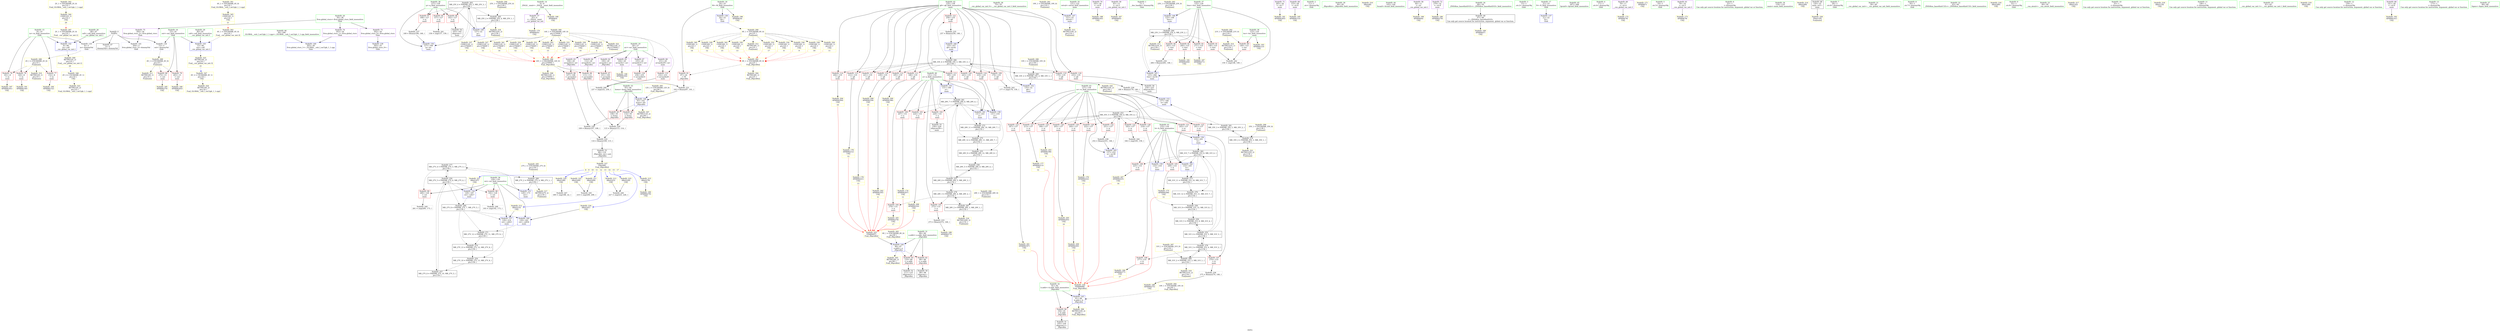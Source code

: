 digraph "SVFG" {
	label="SVFG";

	Node0x5566e1079510 [shape=record,color=grey,label="{NodeID: 0\nNullPtr}"];
	Node0x5566e1079510 -> Node0x5566e108af90[style=solid];
	Node0x5566e1079510 -> Node0x5566e1091850[style=solid];
	Node0x5566e1079510 -> Node0x5566e1091920[style=solid];
	Node0x5566e1079510 -> Node0x5566e1091e20[style=solid];
	Node0x5566e10b1b70 [shape=record,color=yellow,style=double,label="{NodeID: 346\n2V_2 = CSCHI(MR_2V_1)\npts\{10 \}\nCS[]}"];
	Node0x5566e10b1b70 -> Node0x5566e10b01c0[style=dashed];
	Node0x5566e10a6540 [shape=record,color=black,label="{NodeID: 263\nMR_25V_4 = PHI(MR_25V_5, MR_25V_3, )\npts\{128 \}\n}"];
	Node0x5566e10a6540 -> Node0x5566e108e7a0[style=dashed];
	Node0x5566e10a6540 -> Node0x5566e108b8a0[style=dashed];
	Node0x5566e10a6540 -> Node0x5566e108b970[style=dashed];
	Node0x5566e10a6540 -> Node0x5566e10925a0[style=dashed];
	Node0x5566e10a6540 -> Node0x5566e10a6f40[style=dashed];
	Node0x5566e1093e00 [shape=record,color=yellow,style=double,label="{NodeID: 180\nAPARM(263)\nCS[]}"];
	Node0x5566e108b970 [shape=record,color=red,label="{NodeID: 97\n168\<--127\n\<--q\nmain\n}"];
	Node0x5566e108b970 -> Node0x5566e10988b0[style=solid];
	Node0x5566e1078f30 [shape=record,color=green,label="{NodeID: 14\n4\<--6\n_ZStL8__ioinit\<--_ZStL8__ioinit_field_insensitive\nGlob }"];
	Node0x5566e1078f30 -> Node0x5566e108c830[style=solid];
	Node0x5566e1078f30 -> Node0x5566e1093440[style=solid];
	Node0x5566e10aaf40 [shape=record,color=black,label="{NodeID: 277\nMR_27V_4 = PHI(MR_27V_5, MR_27V_3, )\npts\{130 \}\n}"];
	Node0x5566e10aaf40 -> Node0x5566e108bb10[style=dashed];
	Node0x5566e10aaf40 -> Node0x5566e10a2440[style=dashed];
	Node0x5566e10aaf40 -> Node0x5566e10a7440[style=dashed];
	Node0x5566e108ea50 [shape=record,color=yellow,style=double,label="{NodeID: 194\nAPARM(152)\nCS[]}"];
	Node0x5566e108b4b0 [shape=record,color=red,label="{NodeID: 111\n186\<--135\n\<--q6\nmain\n}"];
	Node0x5566e108b4b0 -> Node0x5566e108ef30[style=solid];
	Node0x5566e1089f00 [shape=record,color=green,label="{NodeID: 28\n75\<--76\n__cxx_global_var_init.3\<--__cxx_global_var_init.3_field_insensitive\n}"];
	Node0x5566e10adac0 [shape=record,color=yellow,style=double,label="{NodeID: 291\n19V_1 = ENCHI(MR_19V_0)\npts\{122 \}\nFun[main]}"];
	Node0x5566e10adac0 -> Node0x5566e1092330[style=dashed];
	Node0x5566e108f5b0 [shape=record,color=yellow,style=double,label="{NodeID: 208\nAPARM(239)\nCS[]|{<s0>15}}"];
	Node0x5566e108f5b0:s0 -> Node0x5566e1097090[style=solid,color=red];
	Node0x5566e1091030 [shape=record,color=red,label="{NodeID: 125\n201\<--137\n\<--w\nmain\n}"];
	Node0x5566e1091030 -> Node0x5566e1092a80[style=solid];
	Node0x5566e108aaf0 [shape=record,color=green,label="{NodeID: 42\n135\<--136\nq6\<--q6_field_insensitive\nmain\n}"];
	Node0x5566e108aaf0 -> Node0x5566e108b310[style=solid];
	Node0x5566e108aaf0 -> Node0x5566e108b3e0[style=solid];
	Node0x5566e108aaf0 -> Node0x5566e108b4b0[style=solid];
	Node0x5566e108aaf0 -> Node0x5566e108b580[style=solid];
	Node0x5566e108aaf0 -> Node0x5566e108b650[style=solid];
	Node0x5566e108aaf0 -> Node0x5566e108b720[style=solid];
	Node0x5566e108aaf0 -> Node0x5566e1090890[style=solid];
	Node0x5566e108aaf0 -> Node0x5566e1090920[style=solid];
	Node0x5566e108aaf0 -> Node0x5566e10909b0[style=solid];
	Node0x5566e108aaf0 -> Node0x5566e1090a80[style=solid];
	Node0x5566e108aaf0 -> Node0x5566e1090b50[style=solid];
	Node0x5566e108aaf0 -> Node0x5566e1090c20[style=solid];
	Node0x5566e108aaf0 -> Node0x5566e1090cf0[style=solid];
	Node0x5566e108aaf0 -> Node0x5566e1092740[style=solid];
	Node0x5566e108aaf0 -> Node0x5566e1093100[style=solid];
	Node0x5566e10af1a0 [shape=record,color=yellow,style=double,label="{NodeID: 305\nRETMU(8V_2)\npts\{90 \}\nFun[_Z6profitii]}"];
	Node0x5566e1096d30 [shape=record,color=yellow,style=double,label="{NodeID: 222\nARet(206)\nCS[]}"];
	Node0x5566e1096d30 -> Node0x5566e10994b0[style=solid];
	Node0x5566e1091c20 [shape=record,color=blue,label="{NodeID: 139\n302\<--35\nllvm.global_ctors_0\<--\nGlob }"];
	Node0x5566e108c760 [shape=record,color=black,label="{NodeID: 56\n234\<--233\nidxprom30\<--\nmain\n}"];
	Node0x5566e10afe40 [shape=record,color=yellow,style=double,label="{NodeID: 319\nRETMU(31V_2)\npts\{134 \}\nFun[main]}"];
	Node0x5566e1098730 [shape=record,color=grey,label="{NodeID: 236\n275 = Binary(274, 146, )\n}"];
	Node0x5566e1098730 -> Node0x5566e1094550[style=solid];
	Node0x5566e1092810 [shape=record,color=blue,label="{NodeID: 153\n137\<--180\nw\<--add\nmain\n}"];
	Node0x5566e1092810 -> Node0x5566e10a3340[style=dashed];
	Node0x5566e108d2c0 [shape=record,color=purple,label="{NodeID: 70\n165\<--28\n\<--.str.6\nmain\n}"];
	Node0x5566e108d2c0 -> Node0x5566e108ed90[style=solid];
	Node0x5566e10b0c90 [shape=record,color=yellow,style=double,label="{NodeID: 333\nCSMU(14V_1)\npts\{270000 \}\nCS[]|{<s0>17}}"];
	Node0x5566e10b0c90:s0 -> Node0x5566e10ad600[style=dashed,color=red];
	Node0x5566e10a2440 [shape=record,color=black,label="{NodeID: 250\nMR_27V_5 = PHI(MR_27V_6, MR_27V_4, )\npts\{130 \}\n}"];
	Node0x5566e10a2440 -> Node0x5566e108ba40[style=dashed];
	Node0x5566e10a2440 -> Node0x5566e10928e0[style=dashed];
	Node0x5566e10a2440 -> Node0x5566e10a4740[style=dashed];
	Node0x5566e10a2440 -> Node0x5566e10a5640[style=dashed];
	Node0x5566e10a2440 -> Node0x5566e10aaf40[style=dashed];
	Node0x5566e1093370 [shape=record,color=yellow,style=double,label="{NodeID: 167\nAPARM(65)\nCS[]}"];
	Node0x5566e108deb0 [shape=record,color=red,label="{NodeID: 84\n104\<--91\n\<--b.addr\n_Z6profitii\n}"];
	Node0x5566e108deb0 -> Node0x5566e108c350[style=solid];
	Node0x5566e10786a0 [shape=record,color=green,label="{NodeID: 1\n7\<--1\n__dso_handle\<--dummyObj\nGlob }"];
	Node0x5566e10b1cd0 [shape=record,color=yellow,style=double,label="{NodeID: 347\n4V_2 = CSCHI(MR_4V_1)\npts\{16 \}\nCS[]}"];
	Node0x5566e10b1cd0 -> Node0x5566e10b02d0[style=dashed];
	Node0x5566e10a6a40 [shape=record,color=black,label="{NodeID: 264\nMR_23V_3 = PHI(MR_23V_4, MR_23V_2, )\npts\{126 \}\n}"];
	Node0x5566e10a6a40 -> Node0x5566e108e460[style=dashed];
	Node0x5566e10a6a40 -> Node0x5566e108e530[style=dashed];
	Node0x5566e10a6a40 -> Node0x5566e108e600[style=dashed];
	Node0x5566e10a6a40 -> Node0x5566e108e6d0[style=dashed];
	Node0x5566e10a6a40 -> Node0x5566e10931d0[style=dashed];
	Node0x5566e10a6a40 -> Node0x5566e10afac0[style=dashed];
	Node0x5566e1093ed0 [shape=record,color=yellow,style=double,label="{NodeID: 181\nAPARM(265)\nCS[]}"];
	Node0x5566e108ba40 [shape=record,color=red,label="{NodeID: 98\n192\<--129\n\<--ret\nmain\n}"];
	Node0x5566e108ba40 -> Node0x5566e1099930[style=solid];
	Node0x5566e1079000 [shape=record,color=green,label="{NodeID: 15\n8\<--10\nin\<--in_field_insensitive\nGlob }"];
	Node0x5566e1079000 -> Node0x5566e108d830[style=solid];
	Node0x5566e1079000 -> Node0x5566e108d900[style=solid];
	Node0x5566e1079000 -> Node0x5566e108d9d0[style=solid];
	Node0x5566e1079000 -> Node0x5566e1091850[style=solid];
	Node0x5566e1079000 -> Node0x5566e1091f20[style=solid];
	Node0x5566e10ab440 [shape=record,color=black,label="{NodeID: 278\nMR_29V_3 = PHI(MR_29V_4, MR_29V_2, )\npts\{132 \}\n}"];
	Node0x5566e10ab440 -> Node0x5566e108be50[style=dashed];
	Node0x5566e10ab440 -> Node0x5566e108bf20[style=dashed];
	Node0x5566e10ab440 -> Node0x5566e10a2940[style=dashed];
	Node0x5566e10ab440 -> Node0x5566e10a7940[style=dashed];
	Node0x5566e108eb20 [shape=record,color=yellow,style=double,label="{NodeID: 195\nAPARM(153)\nCS[]}"];
	Node0x5566e108b580 [shape=record,color=red,label="{NodeID: 112\n195\<--135\n\<--q6\nmain\n}"];
	Node0x5566e108b580 -> Node0x5566e108f0d0[style=solid];
	Node0x5566e108a000 [shape=record,color=green,label="{NodeID: 29\n80\<--81\ncall\<--call_field_insensitive\n__cxx_global_var_init.3\n}"];
	Node0x5566e108a000 -> Node0x5566e1091ff0[style=solid];
	Node0x5566e10adba0 [shape=record,color=yellow,style=double,label="{NodeID: 292\n21V_1 = ENCHI(MR_21V_0)\npts\{124 \}\nFun[main]}"];
	Node0x5566e10adba0 -> Node0x5566e108e390[style=dashed];
	Node0x5566e10adba0 -> Node0x5566e10af9e0[style=dashed];
	Node0x5566e108f680 [shape=record,color=yellow,style=double,label="{NodeID: 209\nAPARM(240)\nCS[]|{<s0>15}}"];
	Node0x5566e108f680:s0 -> Node0x5566e1097300[style=solid,color=red];
	Node0x5566e1091100 [shape=record,color=red,label="{NodeID: 126\n205\<--137\n\<--w\nmain\n}"];
	Node0x5566e1091100 -> Node0x5566e108f340[style=solid];
	Node0x5566e108abc0 [shape=record,color=green,label="{NodeID: 43\n137\<--138\nw\<--w_field_insensitive\nmain\n}"];
	Node0x5566e108abc0 -> Node0x5566e1090dc0[style=solid];
	Node0x5566e108abc0 -> Node0x5566e1090e90[style=solid];
	Node0x5566e108abc0 -> Node0x5566e1090f60[style=solid];
	Node0x5566e108abc0 -> Node0x5566e1091030[style=solid];
	Node0x5566e108abc0 -> Node0x5566e1091100[style=solid];
	Node0x5566e108abc0 -> Node0x5566e10911d0[style=solid];
	Node0x5566e108abc0 -> Node0x5566e10912a0[style=solid];
	Node0x5566e108abc0 -> Node0x5566e1091370[style=solid];
	Node0x5566e108abc0 -> Node0x5566e1091440[style=solid];
	Node0x5566e108abc0 -> Node0x5566e1091510[style=solid];
	Node0x5566e108abc0 -> Node0x5566e10915e0[style=solid];
	Node0x5566e108abc0 -> Node0x5566e1092810[style=solid];
	Node0x5566e108abc0 -> Node0x5566e1093030[style=solid];
	Node0x5566e10af280 [shape=record,color=yellow,style=double,label="{NodeID: 306\nRETMU(10V_2)\npts\{92 \}\nFun[_Z6profitii]}"];
	Node0x5566e1096dc0 [shape=record,color=yellow,style=double,label="{NodeID: 223\nARet(226)\nCS[]}"];
	Node0x5566e1096dc0 -> Node0x5566e1099ab0[style=solid];
	Node0x5566e1091d20 [shape=record,color=blue,label="{NodeID: 140\n303\<--36\nllvm.global_ctors_1\<--_GLOBAL__sub_I_oa12gb_1_1.cpp\nGlob }"];
	Node0x5566e108c830 [shape=record,color=purple,label="{NodeID: 57\n45\<--4\n\<--_ZStL8__ioinit\n__cxx_global_var_init\n}"];
	Node0x5566e108c830 -> Node0x5566e10935e0[style=solid];
	Node0x5566e10aff20 [shape=record,color=yellow,style=double,label="{NodeID: 320\nRETMU(33V_2)\npts\{136 \}\nFun[main]}"];
	Node0x5566e10988b0 [shape=record,color=grey,label="{NodeID: 237\n169 = Binary(168, 146, )\n}"];
	Node0x5566e10988b0 -> Node0x5566e10925a0[style=solid];
	Node0x5566e10928e0 [shape=record,color=blue,label="{NodeID: 154\n129\<--197\nret\<--call17\nmain\n}"];
	Node0x5566e10928e0 -> Node0x5566e10a5640[style=dashed];
	Node0x5566e108d390 [shape=record,color=purple,label="{NodeID: 71\n265\<--30\n\<--.str.7\nmain\n}"];
	Node0x5566e108d390 -> Node0x5566e1093ed0[style=solid];
	Node0x5566e10b0d70 [shape=record,color=yellow,style=double,label="{NodeID: 334\nCSMU(6V_1)\npts\{25 \}\nCS[]|{<s0>8}}"];
	Node0x5566e10b0d70:s0 -> Node0x5566e10ac840[style=dashed,color=red];
	Node0x5566e10a2940 [shape=record,color=black,label="{NodeID: 251\nMR_29V_4 = PHI(MR_29V_5, MR_29V_3, )\npts\{132 \}\n}"];
	Node0x5566e10a2940 -> Node0x5566e10929b0[style=dashed];
	Node0x5566e10a2940 -> Node0x5566e10a4c40[style=dashed];
	Node0x5566e10a2940 -> Node0x5566e10a5b40[style=dashed];
	Node0x5566e10a2940 -> Node0x5566e10ab440[style=dashed];
	Node0x5566e1093440 [shape=record,color=yellow,style=double,label="{NodeID: 168\nAPARM(4)\nCS[]}"];
	Node0x5566e108df80 [shape=record,color=red,label="{NodeID: 85\n108\<--93\n\<--howa\n_Z6profitii\n}"];
	Node0x5566e108df80 -> Node0x5566e1097e30[style=solid];
	Node0x5566e1078280 [shape=record,color=green,label="{NodeID: 2\n11\<--1\n.str\<--dummyObj\nGlob }"];
	Node0x5566e10a6f40 [shape=record,color=black,label="{NodeID: 265\nMR_25V_2 = PHI(MR_25V_4, MR_25V_1, )\npts\{128 \}\n}"];
	Node0x5566e10a6f40 -> Node0x5566e10924d0[style=dashed];
	Node0x5566e10a6f40 -> Node0x5566e10afba0[style=dashed];
	Node0x5566e1093fa0 [shape=record,color=yellow,style=double,label="{NodeID: 182\nAPARM(264)\nCS[]}"];
	Node0x5566e108bb10 [shape=record,color=red,label="{NodeID: 99\n260\<--129\n\<--ret\nmain\n}"];
	Node0x5566e108bb10 -> Node0x5566e1098d30[style=solid];
	Node0x5566e10790d0 [shape=record,color=green,label="{NodeID: 16\n15\<--16\nout\<--out_field_insensitive\nGlob }"];
	Node0x5566e10790d0 -> Node0x5566e108daa0[style=solid];
	Node0x5566e10790d0 -> Node0x5566e108db70[style=solid];
	Node0x5566e10790d0 -> Node0x5566e1091920[style=solid];
	Node0x5566e10790d0 -> Node0x5566e1091ff0[style=solid];
	Node0x5566e10ab940 [shape=record,color=black,label="{NodeID: 279\nMR_31V_3 = PHI(MR_31V_4, MR_31V_2, )\npts\{134 \}\n}"];
	Node0x5566e10ab940 -> Node0x5566e108b170[style=dashed];
	Node0x5566e10ab940 -> Node0x5566e108b240[style=dashed];
	Node0x5566e10ab940 -> Node0x5566e10a2e40[style=dashed];
	Node0x5566e10ab940 -> Node0x5566e10a7e40[style=dashed];
	Node0x5566e108ebf0 [shape=record,color=yellow,style=double,label="{NodeID: 196\nAPARM(24)\nCS[]}"];
	Node0x5566e108b650 [shape=record,color=red,label="{NodeID: 113\n199\<--135\n\<--q6\nmain\n}"];
	Node0x5566e108b650 -> Node0x5566e10929b0[style=solid];
	Node0x5566e108a0d0 [shape=record,color=green,label="{NodeID: 30\n84\<--85\n_Z6profitii\<--_Z6profitii_field_insensitive\n}"];
	Node0x5566e10adc80 [shape=record,color=yellow,style=double,label="{NodeID: 293\n23V_1 = ENCHI(MR_23V_0)\npts\{126 \}\nFun[main]}"];
	Node0x5566e10adc80 -> Node0x5566e1092400[style=dashed];
	Node0x5566e108f750 [shape=record,color=yellow,style=double,label="{NodeID: 210\nARet(46)\nCS[]}"];
	Node0x5566e10911d0 [shape=record,color=red,label="{NodeID: 127\n213\<--137\n\<--w\nmain\n}"];
	Node0x5566e10911d0 -> Node0x5566e1093b90[style=solid];
	Node0x5566e108ac90 [shape=record,color=green,label="{NodeID: 44\n143\<--144\nfscanf\<--fscanf_field_insensitive\n}"];
	Node0x5566e10af360 [shape=record,color=yellow,style=double,label="{NodeID: 307\nRETMU(12V_2)\npts\{94 \}\nFun[_Z6profitii]}"];
	Node0x5566e1096e50 [shape=record,color=yellow,style=double,label="{NodeID: 224\nARet(241)\nCS[]}"];
	Node0x5566e1096e50 -> Node0x5566e1092dc0[style=solid];
	Node0x5566e1091e20 [shape=record,color=blue, style = dotted,label="{NodeID: 141\n304\<--3\nllvm.global_ctors_2\<--dummyVal\nGlob }"];
	Node0x5566e108c900 [shape=record,color=purple,label="{NodeID: 58\n64\<--11\n\<--.str\n__cxx_global_var_init.1\n}"];
	Node0x5566e108c900 -> Node0x5566e10932a0[style=solid];
	Node0x5566e10b0000 [shape=record,color=yellow,style=double,label="{NodeID: 321\nRETMU(35V_2)\npts\{138 \}\nFun[main]}"];
	Node0x5566e1098a30 [shape=record,color=grey,label="{NodeID: 238\n252 = Binary(251, 146, )\n}"];
	Node0x5566e1098a30 -> Node0x5566e1093030[style=solid];
	Node0x5566e10929b0 [shape=record,color=blue,label="{NodeID: 155\n131\<--199\na\<--\nmain\n}"];
	Node0x5566e10929b0 -> Node0x5566e10a5b40[style=dashed];
	Node0x5566e108d460 [shape=record,color=purple,label="{NodeID: 72\n279\<--32\n\<--.str.8\nmain\n}"];
	Node0x5566e108d460 -> Node0x5566e10942e0[style=solid];
	Node0x5566e10b0ed0 [shape=record,color=yellow,style=double,label="{NodeID: 335\nCSMU(14V_1)\npts\{270000 \}\nCS[]|{<s0>8}}"];
	Node0x5566e10b0ed0:s0 -> Node0x5566e10ad600[style=dashed,color=red];
	Node0x5566e10a2e40 [shape=record,color=black,label="{NodeID: 252\nMR_31V_4 = PHI(MR_31V_5, MR_31V_3, )\npts\{134 \}\n}"];
	Node0x5566e10a2e40 -> Node0x5566e1092a80[style=dashed];
	Node0x5566e10a2e40 -> Node0x5566e10a5140[style=dashed];
	Node0x5566e10a2e40 -> Node0x5566e10a6040[style=dashed];
	Node0x5566e10a2e40 -> Node0x5566e10ab940[style=dashed];
	Node0x5566e1093510 [shape=record,color=yellow,style=double,label="{NodeID: 169\nAPARM(47)\nCS[]}"];
	Node0x5566e108e050 [shape=record,color=red,label="{NodeID: 86\n114\<--93\n\<--howa\n_Z6profitii\n}"];
	Node0x5566e108e050 -> Node0x5566e1097cb0[style=solid];
	Node0x5566e1079af0 [shape=record,color=green,label="{NodeID: 3\n13\<--1\n.str.2\<--dummyObj\nGlob }"];
	Node0x5566e10a7440 [shape=record,color=black,label="{NodeID: 266\nMR_27V_2 = PHI(MR_27V_4, MR_27V_1, )\npts\{130 \}\n}"];
	Node0x5566e10a7440 -> Node0x5566e1092670[style=dashed];
	Node0x5566e10a7440 -> Node0x5566e10afc80[style=dashed];
	Node0x5566e1094070 [shape=record,color=yellow,style=double,label="{NodeID: 183\nAPARM(276)\nCS[]|{<s0>17}}"];
	Node0x5566e1094070:s0 -> Node0x5566e1097090[style=solid,color=red];
	Node0x5566e108bbe0 [shape=record,color=red,label="{NodeID: 100\n207\<--131\n\<--a\nmain\n}"];
	Node0x5566e108bbe0 -> Node0x5566e1093920[style=solid];
	Node0x5566e10791d0 [shape=record,color=green,label="{NodeID: 17\n21\<--23\nN\<--N_field_insensitive\nGlob }"];
	Node0x5566e10791d0 -> Node0x5566e1091a20[style=solid];
	Node0x5566e10abe40 [shape=record,color=black,label="{NodeID: 280\nMR_33V_4 = PHI(MR_33V_5, MR_33V_3, )\npts\{136 \}\n}"];
	Node0x5566e10abe40 -> Node0x5566e108b310[style=dashed];
	Node0x5566e10abe40 -> Node0x5566e108b3e0[style=dashed];
	Node0x5566e10abe40 -> Node0x5566e108b4b0[style=dashed];
	Node0x5566e10abe40 -> Node0x5566e108b580[style=dashed];
	Node0x5566e10abe40 -> Node0x5566e108b650[style=dashed];
	Node0x5566e10abe40 -> Node0x5566e108b720[style=dashed];
	Node0x5566e10abe40 -> Node0x5566e1090890[style=dashed];
	Node0x5566e10abe40 -> Node0x5566e1090920[style=dashed];
	Node0x5566e10abe40 -> Node0x5566e10909b0[style=dashed];
	Node0x5566e10abe40 -> Node0x5566e1090a80[style=dashed];
	Node0x5566e10abe40 -> Node0x5566e1090b50[style=dashed];
	Node0x5566e10abe40 -> Node0x5566e1090c20[style=dashed];
	Node0x5566e10abe40 -> Node0x5566e1090cf0[style=dashed];
	Node0x5566e10abe40 -> Node0x5566e1093100[style=dashed];
	Node0x5566e10abe40 -> Node0x5566e10a8340[style=dashed];
	Node0x5566e108ecc0 [shape=record,color=yellow,style=double,label="{NodeID: 197\nAPARM(161)\nCS[]}"];
	Node0x5566e108b720 [shape=record,color=red,label="{NodeID: 114\n204\<--135\n\<--q6\nmain\n}"];
	Node0x5566e108b720 -> Node0x5566e108f270[style=solid];
	Node0x5566e108a1d0 [shape=record,color=green,label="{NodeID: 31\n89\<--90\na.addr\<--a.addr_field_insensitive\n_Z6profitii\n}"];
	Node0x5566e108a1d0 -> Node0x5566e108dd10[style=solid];
	Node0x5566e108a1d0 -> Node0x5566e108dde0[style=solid];
	Node0x5566e108a1d0 -> Node0x5566e10920c0[style=solid];
	Node0x5566e10add60 [shape=record,color=yellow,style=double,label="{NodeID: 294\n25V_1 = ENCHI(MR_25V_0)\npts\{128 \}\nFun[main]}"];
	Node0x5566e10add60 -> Node0x5566e10a6f40[style=dashed];
	Node0x5566e108f7e0 [shape=record,color=yellow,style=double,label="{NodeID: 211\nARet(209)\nCS[]}"];
	Node0x5566e108f7e0 -> Node0x5566e10994b0[style=solid];
	Node0x5566e10912a0 [shape=record,color=red,label="{NodeID: 128\n218\<--137\n\<--w\nmain\n}"];
	Node0x5566e10912a0 -> Node0x5566e1092cf0[style=solid];
	Node0x5566e108ad90 [shape=record,color=green,label="{NodeID: 45\n267\<--268\nfprintf\<--fprintf_field_insensitive\n}"];
	Node0x5566e10af440 [shape=record,color=yellow,style=double,label="{NodeID: 308\nRETMU(14V_1)\npts\{270000 \}\nFun[_Z6profitii]}"];
	Node0x5566e1097090 [shape=record,color=yellow,style=double,label="{NodeID: 225\nFPARM(87)\nFun[_Z6profitii]}"];
	Node0x5566e1097090 -> Node0x5566e10920c0[style=solid];
	Node0x5566e1091f20 [shape=record,color=blue,label="{NodeID: 142\n8\<--66\nin\<--call\n__cxx_global_var_init.1\n}"];
	Node0x5566e1091f20 -> Node0x5566e10af520[style=dashed];
	Node0x5566e108c9d0 [shape=record,color=purple,label="{NodeID: 59\n65\<--13\n\<--.str.2\n__cxx_global_var_init.1\n}"];
	Node0x5566e108c9d0 -> Node0x5566e1093370[style=solid];
	Node0x5566e10b00e0 [shape=record,color=yellow,style=double,label="{NodeID: 322\nRETMU(14V_1)\npts\{270000 \}\nFun[main]}"];
	Node0x5566e1098bb0 [shape=record,color=grey,label="{NodeID: 239\n180 = Binary(179, 146, )\n}"];
	Node0x5566e1098bb0 -> Node0x5566e1092810[style=solid];
	Node0x5566e1092a80 [shape=record,color=blue,label="{NodeID: 156\n133\<--201\nb\<--\nmain\n}"];
	Node0x5566e1092a80 -> Node0x5566e10a6040[style=dashed];
	Node0x5566e108d530 [shape=record,color=purple,label="{NodeID: 73\n302\<--34\nllvm.global_ctors_0\<--llvm.global_ctors\nGlob }"];
	Node0x5566e108d530 -> Node0x5566e1091c20[style=solid];
	Node0x5566e10b0fb0 [shape=record,color=yellow,style=double,label="{NodeID: 336\nCSMU(6V_1)\npts\{25 \}\nCS[]|{<s0>9}}"];
	Node0x5566e10b0fb0:s0 -> Node0x5566e10ac840[style=dashed,color=red];
	Node0x5566e10a3340 [shape=record,color=black,label="{NodeID: 253\nMR_35V_5 = PHI(MR_35V_6, MR_35V_4, )\npts\{138 \}\n}"];
	Node0x5566e10a3340 -> Node0x5566e1090dc0[style=dashed];
	Node0x5566e10a3340 -> Node0x5566e1090e90[style=dashed];
	Node0x5566e10a3340 -> Node0x5566e1090f60[style=dashed];
	Node0x5566e10a3340 -> Node0x5566e1091030[style=dashed];
	Node0x5566e10a3340 -> Node0x5566e1091100[style=dashed];
	Node0x5566e10a3340 -> Node0x5566e10911d0[style=dashed];
	Node0x5566e10a3340 -> Node0x5566e10912a0[style=dashed];
	Node0x5566e10a3340 -> Node0x5566e1091370[style=dashed];
	Node0x5566e10a3340 -> Node0x5566e1091440[style=dashed];
	Node0x5566e10a3340 -> Node0x5566e1091510[style=dashed];
	Node0x5566e10a3340 -> Node0x5566e10915e0[style=dashed];
	Node0x5566e10a3340 -> Node0x5566e1093030[style=dashed];
	Node0x5566e10a3340 -> Node0x5566e10ac340[style=dashed];
	Node0x5566e10935e0 [shape=record,color=yellow,style=double,label="{NodeID: 170\nAPARM(45)\nCS[]}"];
	Node0x5566e108e120 [shape=record,color=red,label="{NodeID: 87\n101\<--100\n\<--arrayidx\n_Z6profitii\n}"];
	Node0x5566e108e120 -> Node0x5566e1097fb0[style=solid];
	Node0x5566e10783a0 [shape=record,color=green,label="{NodeID: 4\n17\<--1\n.str.4\<--dummyObj\nGlob }"];
	Node0x5566e10a7940 [shape=record,color=black,label="{NodeID: 267\nMR_29V_2 = PHI(MR_29V_3, MR_29V_1, )\npts\{132 \}\n}"];
	Node0x5566e10a7940 -> Node0x5566e10ab440[style=dashed];
	Node0x5566e10a7940 -> Node0x5566e10afd60[style=dashed];
	Node0x5566e1094140 [shape=record,color=yellow,style=double,label="{NodeID: 184\nAPARM(277)\nCS[]|{<s0>17}}"];
	Node0x5566e1094140:s0 -> Node0x5566e1097300[style=solid,color=red];
	Node0x5566e108bcb0 [shape=record,color=red,label="{NodeID: 101\n224\<--131\n\<--a\nmain\n}"];
	Node0x5566e108bcb0 -> Node0x5566e108f410[style=solid];
	Node0x5566e10792d0 [shape=record,color=green,label="{NodeID: 18\n24\<--25\nM\<--M_field_insensitive\nGlob }"];
	Node0x5566e10792d0 -> Node0x5566e108dc40[style=solid];
	Node0x5566e10792d0 -> Node0x5566e1091b20[style=solid];
	Node0x5566e10792d0 -> Node0x5566e108ebf0[style=solid];
	Node0x5566e10ac340 [shape=record,color=black,label="{NodeID: 281\nMR_35V_3 = PHI(MR_35V_5, MR_35V_2, )\npts\{138 \}\n}"];
	Node0x5566e10ac340 -> Node0x5566e1092810[style=dashed];
	Node0x5566e10ac340 -> Node0x5566e10a8840[style=dashed];
	Node0x5566e108ed90 [shape=record,color=yellow,style=double,label="{NodeID: 198\nAPARM(165)\nCS[]}"];
	Node0x5566e1090890 [shape=record,color=red,label="{NodeID: 115\n212\<--135\n\<--q6\nmain\n}"];
	Node0x5566e1090890 -> Node0x5566e1093ac0[style=solid];
	Node0x5566e108a2a0 [shape=record,color=green,label="{NodeID: 32\n91\<--92\nb.addr\<--b.addr_field_insensitive\n_Z6profitii\n}"];
	Node0x5566e108a2a0 -> Node0x5566e108deb0[style=solid];
	Node0x5566e108a2a0 -> Node0x5566e1092190[style=solid];
	Node0x5566e10ade40 [shape=record,color=yellow,style=double,label="{NodeID: 295\n27V_1 = ENCHI(MR_27V_0)\npts\{130 \}\nFun[main]}"];
	Node0x5566e10ade40 -> Node0x5566e10a7440[style=dashed];
	Node0x5566e1096790 [shape=record,color=yellow,style=double,label="{NodeID: 212\nARet(214)\nCS[]}"];
	Node0x5566e1096790 -> Node0x5566e1092b50[style=solid];
	Node0x5566e1091370 [shape=record,color=red,label="{NodeID: 129\n222\<--137\n\<--w\nmain\n}"];
	Node0x5566e1091370 -> Node0x5566e1093d30[style=solid];
	Node0x5566e108ae90 [shape=record,color=green,label="{NodeID: 46\n36\<--296\n_GLOBAL__sub_I_oa12gb_1_1.cpp\<--_GLOBAL__sub_I_oa12gb_1_1.cpp_field_insensitive\n}"];
	Node0x5566e108ae90 -> Node0x5566e1091d20[style=solid];
	Node0x5566e10af520 [shape=record,color=yellow,style=double,label="{NodeID: 309\nRETMU(2V_2)\npts\{10 \}\nFun[__cxx_global_var_init.1]|{<s0>20}}"];
	Node0x5566e10af520:s0 -> Node0x5566e10b1b70[style=dashed,color=blue];
	Node0x5566e1097300 [shape=record,color=yellow,style=double,label="{NodeID: 226\nFPARM(88)\nFun[_Z6profitii]}"];
	Node0x5566e1097300 -> Node0x5566e1092190[style=solid];
	Node0x5566e1091ff0 [shape=record,color=blue,label="{NodeID: 143\n15\<--80\nout\<--call\n__cxx_global_var_init.3\n}"];
	Node0x5566e1091ff0 -> Node0x5566e10b03b0[style=dashed];
	Node0x5566e108caa0 [shape=record,color=purple,label="{NodeID: 60\n78\<--17\n\<--.str.4\n__cxx_global_var_init.3\n}"];
	Node0x5566e108caa0 -> Node0x5566e1093780[style=solid];
	Node0x5566e10b01c0 [shape=record,color=yellow,style=double,label="{NodeID: 323\nRETMU(2V_2)\npts\{10 \}\nFun[_GLOBAL__sub_I_oa12gb_1_1.cpp]}"];
	Node0x5566e1098d30 [shape=record,color=grey,label="{NodeID: 240\n261 = cmp(260, 173, )\n}"];
	Node0x5566e1092b50 [shape=record,color=blue,label="{NodeID: 157\n129\<--214\nret\<--call23\nmain\n}"];
	Node0x5566e1092b50 -> Node0x5566e10a3840[style=dashed];
	Node0x5566e108d630 [shape=record,color=purple,label="{NodeID: 74\n303\<--34\nllvm.global_ctors_1\<--llvm.global_ctors\nGlob }"];
	Node0x5566e108d630 -> Node0x5566e1091d20[style=solid];
	Node0x5566e10b1110 [shape=record,color=yellow,style=double,label="{NodeID: 337\nCSMU(14V_1)\npts\{270000 \}\nCS[]|{<s0>9}}"];
	Node0x5566e10b1110:s0 -> Node0x5566e10ad600[style=dashed,color=red];
	Node0x5566e10a3840 [shape=record,color=black,label="{NodeID: 254\nMR_27V_10 = PHI(MR_27V_13, MR_27V_9, )\npts\{130 \}\n}"];
	Node0x5566e10a3840 -> Node0x5566e10a4740[style=dashed];
	Node0x5566e10936b0 [shape=record,color=yellow,style=double,label="{NodeID: 171\nAPARM(7)\nCS[]}"];
	Node0x5566e108e1f0 [shape=record,color=red,label="{NodeID: 88\n107\<--106\n\<--arrayidx2\n_Z6profitii\n}"];
	Node0x5566e108e1f0 -> Node0x5566e1097e30[style=solid];
	Node0x5566e1078430 [shape=record,color=green,label="{NodeID: 5\n19\<--1\n.str.5\<--dummyObj\nGlob }"];
	Node0x5566e10a7e40 [shape=record,color=black,label="{NodeID: 268\nMR_31V_2 = PHI(MR_31V_3, MR_31V_1, )\npts\{134 \}\n}"];
	Node0x5566e10a7e40 -> Node0x5566e10ab940[style=dashed];
	Node0x5566e10a7e40 -> Node0x5566e10afe40[style=dashed];
	Node0x5566e1094210 [shape=record,color=yellow,style=double,label="{NodeID: 185\nAPARM(270)\nCS[]}"];
	Node0x5566e108bd80 [shape=record,color=red,label="{NodeID: 102\n229\<--131\n\<--a\nmain\n}"];
	Node0x5566e108bd80 -> Node0x5566e108c690[style=solid];
	Node0x5566e10793d0 [shape=record,color=green,label="{NodeID: 19\n26\<--27\narr\<--arr_field_insensitive\nGlob }"];
	Node0x5566e10793d0 -> Node0x5566e108cc40[style=solid];
	Node0x5566e10793d0 -> Node0x5566e108cd10[style=solid];
	Node0x5566e10793d0 -> Node0x5566e108cde0[style=solid];
	Node0x5566e10793d0 -> Node0x5566e108ceb0[style=solid];
	Node0x5566e10793d0 -> Node0x5566e108cf80[style=solid];
	Node0x5566e10793d0 -> Node0x5566e108d050[style=solid];
	Node0x5566e10ac840 [shape=record,color=yellow,style=double,label="{NodeID: 282\n6V_1 = ENCHI(MR_6V_0)\npts\{25 \}\nFun[_Z6profitii]}"];
	Node0x5566e10ac840 -> Node0x5566e108dc40[style=dashed];
	Node0x5566e10ac840 -> Node0x5566e10ae680[style=dashed];
	Node0x5566e108ee60 [shape=record,color=yellow,style=double,label="{NodeID: 199\nAPARM(164)\nCS[]}"];
	Node0x5566e1090920 [shape=record,color=red,label="{NodeID: 116\n216\<--135\n\<--q6\nmain\n}"];
	Node0x5566e1090920 -> Node0x5566e1092c20[style=solid];
	Node0x5566e108a370 [shape=record,color=green,label="{NodeID: 33\n93\<--94\nhowa\<--howa_field_insensitive\n_Z6profitii\n}"];
	Node0x5566e108a370 -> Node0x5566e108df80[style=solid];
	Node0x5566e108a370 -> Node0x5566e108e050[style=solid];
	Node0x5566e108a370 -> Node0x5566e1092260[style=solid];
	Node0x5566e10adf20 [shape=record,color=yellow,style=double,label="{NodeID: 296\n29V_1 = ENCHI(MR_29V_0)\npts\{132 \}\nFun[main]}"];
	Node0x5566e10adf20 -> Node0x5566e10a7940[style=dashed];
	Node0x5566e1096820 [shape=record,color=yellow,style=double,label="{NodeID: 213\nARet(223)\nCS[]}"];
	Node0x5566e1096820 -> Node0x5566e1099ab0[style=solid];
	Node0x5566e1091440 [shape=record,color=red,label="{NodeID: 130\n240\<--137\n\<--w\nmain\n}"];
	Node0x5566e1091440 -> Node0x5566e108f680[style=solid];
	Node0x5566e108af90 [shape=record,color=black,label="{NodeID: 47\n2\<--3\ndummyVal\<--dummyVal\n}"];
	Node0x5566e10af630 [shape=record,color=yellow,style=double,label="{NodeID: 310\nRETMU(2V_1)\npts\{10 \}\nFun[main]}"];
	Node0x5566e1097570 [shape=record,color=yellow,style=double,label="{NodeID: 227\nFRet(86)\nFun[_Z6profitii]|{<s0>8|<s1>9|<s2>10|<s3>11|<s4>12|<s5>13|<s6>14|<s7>15|<s8>17}}"];
	Node0x5566e1097570:s0 -> Node0x5566e1096c10[style=solid,color=blue];
	Node0x5566e1097570:s1 -> Node0x5566e1096ca0[style=solid,color=blue];
	Node0x5566e1097570:s2 -> Node0x5566e1096d30[style=solid,color=blue];
	Node0x5566e1097570:s3 -> Node0x5566e108f7e0[style=solid,color=blue];
	Node0x5566e1097570:s4 -> Node0x5566e1096790[style=solid,color=blue];
	Node0x5566e1097570:s5 -> Node0x5566e1096820[style=solid,color=blue];
	Node0x5566e1097570:s6 -> Node0x5566e1096dc0[style=solid,color=blue];
	Node0x5566e1097570:s7 -> Node0x5566e1096e50[style=solid,color=blue];
	Node0x5566e1097570:s8 -> Node0x5566e1096940[style=solid,color=blue];
	Node0x5566e10920c0 [shape=record,color=blue,label="{NodeID: 144\n89\<--87\na.addr\<--a\n_Z6profitii\n}"];
	Node0x5566e10920c0 -> Node0x5566e108dd10[style=dashed];
	Node0x5566e10920c0 -> Node0x5566e108dde0[style=dashed];
	Node0x5566e10920c0 -> Node0x5566e10af1a0[style=dashed];
	Node0x5566e108cb70 [shape=record,color=purple,label="{NodeID: 61\n79\<--19\n\<--.str.5\n__cxx_global_var_init.3\n}"];
	Node0x5566e108cb70 -> Node0x5566e1093850[style=solid];
	Node0x5566e10b02d0 [shape=record,color=yellow,style=double,label="{NodeID: 324\nRETMU(4V_2)\npts\{16 \}\nFun[_GLOBAL__sub_I_oa12gb_1_1.cpp]}"];
	Node0x5566e1098eb0 [shape=record,color=grey,label="{NodeID: 241\n158 = cmp(157, 159, )\n}"];
	Node0x5566e1092c20 [shape=record,color=blue,label="{NodeID: 158\n131\<--216\na\<--\nmain\n}"];
	Node0x5566e1092c20 -> Node0x5566e10a3d40[style=dashed];
	Node0x5566e108d730 [shape=record,color=purple,label="{NodeID: 75\n304\<--34\nllvm.global_ctors_2\<--llvm.global_ctors\nGlob }"];
	Node0x5566e108d730 -> Node0x5566e1091e20[style=solid];
	Node0x5566e10b11f0 [shape=record,color=yellow,style=double,label="{NodeID: 338\nCSMU(6V_1)\npts\{25 \}\nCS[]|{<s0>10}}"];
	Node0x5566e10b11f0:s0 -> Node0x5566e10ac840[style=dashed,color=red];
	Node0x5566e10a3d40 [shape=record,color=black,label="{NodeID: 255\nMR_29V_9 = PHI(MR_29V_12, MR_29V_8, )\npts\{132 \}\n}"];
	Node0x5566e10a3d40 -> Node0x5566e10a4c40[style=dashed];
	Node0x5566e1093780 [shape=record,color=yellow,style=double,label="{NodeID: 172\nAPARM(78)\nCS[]}"];
	Node0x5566e108e2c0 [shape=record,color=red,label="{NodeID: 89\n113\<--112\n\<--arrayidx4\n_Z6profitii\n}"];
	Node0x5566e108e2c0 -> Node0x5566e1097cb0[style=solid];
	Node0x5566e10796b0 [shape=record,color=green,label="{NodeID: 6\n22\<--1\n\<--dummyObj\nCan only get source location for instruction, argument, global var or function.}"];
	Node0x5566e10a8340 [shape=record,color=black,label="{NodeID: 269\nMR_33V_2 = PHI(MR_33V_4, MR_33V_1, )\npts\{136 \}\n}"];
	Node0x5566e10a8340 -> Node0x5566e1092740[style=dashed];
	Node0x5566e10a8340 -> Node0x5566e10aff20[style=dashed];
	Node0x5566e10942e0 [shape=record,color=yellow,style=double,label="{NodeID: 186\nAPARM(279)\nCS[]}"];
	Node0x5566e108be50 [shape=record,color=red,label="{NodeID: 103\n272\<--131\n\<--a\nmain\n}"];
	Node0x5566e108be50 -> Node0x5566e10982b0[style=solid];
	Node0x5566e1089930 [shape=record,color=green,label="{NodeID: 20\n34\<--38\nllvm.global_ctors\<--llvm.global_ctors_field_insensitive\nGlob }"];
	Node0x5566e1089930 -> Node0x5566e108d530[style=solid];
	Node0x5566e1089930 -> Node0x5566e108d630[style=solid];
	Node0x5566e1089930 -> Node0x5566e108d730[style=solid];
	Node0x5566e10ad360 [shape=record,color=yellow,style=double,label="{NodeID: 283\n8V_1 = ENCHI(MR_8V_0)\npts\{90 \}\nFun[_Z6profitii]}"];
	Node0x5566e10ad360 -> Node0x5566e10920c0[style=dashed];
	Node0x5566e108ef30 [shape=record,color=yellow,style=double,label="{NodeID: 200\nAPARM(186)\nCS[]|{<s0>8}}"];
	Node0x5566e108ef30:s0 -> Node0x5566e1097090[style=solid,color=red];
	Node0x5566e10909b0 [shape=record,color=red,label="{NodeID: 117\n221\<--135\n\<--q6\nmain\n}"];
	Node0x5566e10909b0 -> Node0x5566e1093c60[style=solid];
	Node0x5566e108a440 [shape=record,color=green,label="{NodeID: 34\n118\<--119\nmain\<--main_field_insensitive\n}"];
	Node0x5566e10ae000 [shape=record,color=yellow,style=double,label="{NodeID: 297\n31V_1 = ENCHI(MR_31V_0)\npts\{134 \}\nFun[main]}"];
	Node0x5566e10ae000 -> Node0x5566e10a7e40[style=dashed];
	Node0x5566e10968b0 [shape=record,color=yellow,style=double,label="{NodeID: 214\nARet(266)\nCS[]}"];
	Node0x5566e1091510 [shape=record,color=red,label="{NodeID: 131\n245\<--137\n\<--w\nmain\n}"];
	Node0x5566e1091510 -> Node0x5566e1092f60[style=solid];
	Node0x5566e108c0b0 [shape=record,color=black,label="{NodeID: 48\n120\<--22\nmain_ret\<--\nmain\n}"];
	Node0x5566e108c0b0 -> Node0x5566e1097bf0[style=solid];
	Node0x5566e10af740 [shape=record,color=yellow,style=double,label="{NodeID: 311\nRETMU(4V_1)\npts\{16 \}\nFun[main]}"];
	Node0x5566e1097bf0 [shape=record,color=yellow,style=double,label="{NodeID: 228\nFRet(120)\nFun[main]}"];
	Node0x5566e1092190 [shape=record,color=blue,label="{NodeID: 145\n91\<--88\nb.addr\<--b\n_Z6profitii\n}"];
	Node0x5566e1092190 -> Node0x5566e108deb0[style=dashed];
	Node0x5566e1092190 -> Node0x5566e10af280[style=dashed];
	Node0x5566e108cc40 [shape=record,color=purple,label="{NodeID: 62\n100\<--26\narrayidx\<--arr\n_Z6profitii\n}"];
	Node0x5566e108cc40 -> Node0x5566e108e120[style=solid];
	Node0x5566e10b03b0 [shape=record,color=yellow,style=double,label="{NodeID: 325\nRETMU(4V_2)\npts\{16 \}\nFun[__cxx_global_var_init.3]|{<s0>21}}"];
	Node0x5566e10b03b0:s0 -> Node0x5566e10b1cd0[style=dashed,color=blue];
	Node0x5566e1099030 [shape=record,color=grey,label="{NodeID: 242\n150 = cmp(148, 149, )\n}"];
	Node0x5566e1092cf0 [shape=record,color=blue,label="{NodeID: 159\n133\<--218\nb\<--\nmain\n}"];
	Node0x5566e1092cf0 -> Node0x5566e10a4240[style=dashed];
	Node0x5566e108d830 [shape=record,color=red,label="{NodeID: 76\n140\<--8\n\<--in\nmain\n}"];
	Node0x5566e108d830 -> Node0x5566e10946f0[style=solid];
	Node0x5566e10b1350 [shape=record,color=yellow,style=double,label="{NodeID: 339\nCSMU(14V_1)\npts\{270000 \}\nCS[]|{<s0>10}}"];
	Node0x5566e10b1350:s0 -> Node0x5566e10ad600[style=dashed,color=red];
	Node0x5566e10a4240 [shape=record,color=black,label="{NodeID: 256\nMR_31V_9 = PHI(MR_31V_12, MR_31V_8, )\npts\{134 \}\n}"];
	Node0x5566e10a4240 -> Node0x5566e10a5140[style=dashed];
	Node0x5566e1093850 [shape=record,color=yellow,style=double,label="{NodeID: 173\nAPARM(79)\nCS[]}"];
	Node0x5566e108e390 [shape=record,color=red,label="{NodeID: 90\n149\<--123\n\<--tes\nmain\n}"];
	Node0x5566e108e390 -> Node0x5566e1099030[style=solid];
	Node0x5566e1079740 [shape=record,color=green,label="{NodeID: 7\n28\<--1\n.str.6\<--dummyObj\nGlob }"];
	Node0x5566e10a8840 [shape=record,color=black,label="{NodeID: 270\nMR_35V_2 = PHI(MR_35V_3, MR_35V_1, )\npts\{138 \}\n}"];
	Node0x5566e10a8840 -> Node0x5566e10ac340[style=dashed];
	Node0x5566e10a8840 -> Node0x5566e10b0000[style=dashed];
	Node0x5566e10943b0 [shape=record,color=yellow,style=double,label="{NodeID: 187\nAPARM(271)\nCS[]}"];
	Node0x5566e108bf20 [shape=record,color=red,label="{NodeID: 104\n276\<--131\n\<--a\nmain\n}"];
	Node0x5566e108bf20 -> Node0x5566e1094070[style=solid];
	Node0x5566e10899c0 [shape=record,color=green,label="{NodeID: 21\n39\<--40\n__cxx_global_var_init\<--__cxx_global_var_init_field_insensitive\n}"];
	Node0x5566e10ad440 [shape=record,color=yellow,style=double,label="{NodeID: 284\n10V_1 = ENCHI(MR_10V_0)\npts\{92 \}\nFun[_Z6profitii]}"];
	Node0x5566e10ad440 -> Node0x5566e1092190[style=dashed];
	Node0x5566e108f000 [shape=record,color=yellow,style=double,label="{NodeID: 201\nAPARM(187)\nCS[]|{<s0>8}}"];
	Node0x5566e108f000:s0 -> Node0x5566e1097300[style=solid,color=red];
	Node0x5566e1090a80 [shape=record,color=red,label="{NodeID: 118\n233\<--135\n\<--q6\nmain\n}"];
	Node0x5566e1090a80 -> Node0x5566e108c760[style=solid];
	Node0x5566e108a540 [shape=record,color=green,label="{NodeID: 35\n121\<--122\nretval\<--retval_field_insensitive\nmain\n}"];
	Node0x5566e108a540 -> Node0x5566e1092330[style=solid];
	Node0x5566e10ae0e0 [shape=record,color=yellow,style=double,label="{NodeID: 298\n33V_1 = ENCHI(MR_33V_0)\npts\{136 \}\nFun[main]}"];
	Node0x5566e10ae0e0 -> Node0x5566e10a8340[style=dashed];
	Node0x5566e1096940 [shape=record,color=yellow,style=double,label="{NodeID: 215\nARet(278)\nCS[]}"];
	Node0x5566e1096940 -> Node0x5566e1094620[style=solid];
	Node0x5566e10915e0 [shape=record,color=red,label="{NodeID: 132\n251\<--137\n\<--w\nmain\n}"];
	Node0x5566e10915e0 -> Node0x5566e1098a30[style=solid];
	Node0x5566e108c180 [shape=record,color=black,label="{NodeID: 49\n47\<--48\n\<--_ZNSt8ios_base4InitD1Ev\nCan only get source location for instruction, argument, global var or function.}"];
	Node0x5566e108c180 -> Node0x5566e1093510[style=solid];
	Node0x5566e10af820 [shape=record,color=yellow,style=double,label="{NodeID: 312\nRETMU(6V_1)\npts\{25 \}\nFun[main]}"];
	Node0x5566e1097cb0 [shape=record,color=grey,label="{NodeID: 229\n115 = Binary(113, 114, )\n}"];
	Node0x5566e1097cb0 -> Node0x5566e1098130[style=solid];
	Node0x5566e1092260 [shape=record,color=blue,label="{NodeID: 146\n93\<--102\nhowa\<--div\n_Z6profitii\n}"];
	Node0x5566e1092260 -> Node0x5566e108df80[style=dashed];
	Node0x5566e1092260 -> Node0x5566e108e050[style=dashed];
	Node0x5566e1092260 -> Node0x5566e10af360[style=dashed];
	Node0x5566e108cd10 [shape=record,color=purple,label="{NodeID: 63\n106\<--26\narrayidx2\<--arr\n_Z6profitii\n}"];
	Node0x5566e108cd10 -> Node0x5566e108e1f0[style=solid];
	Node0x5566e10b04c0 [shape=record,color=yellow,style=double,label="{NodeID: 326\nCSMU(6V_1)\npts\{25 \}\nCS[]|{<s0>11}}"];
	Node0x5566e10b04c0:s0 -> Node0x5566e10ac840[style=dashed,color=red];
	Node0x5566e10991b0 [shape=record,color=grey,label="{NodeID: 243\n177 = cmp(176, 159, )\n}"];
	Node0x5566e1092dc0 [shape=record,color=blue,label="{NodeID: 160\n129\<--241\nret\<--call34\nmain\n}"];
	Node0x5566e1092dc0 -> Node0x5566e10a8d40[style=dashed];
	Node0x5566e108d900 [shape=record,color=red,label="{NodeID: 77\n152\<--8\n\<--in\nmain\n}"];
	Node0x5566e108d900 -> Node0x5566e108ea50[style=solid];
	Node0x5566e10b1430 [shape=record,color=yellow,style=double,label="{NodeID: 340\nCSMU(6V_1)\npts\{25 \}\nCS[]|{<s0>14}}"];
	Node0x5566e10b1430:s0 -> Node0x5566e10ac840[style=dashed,color=red];
	Node0x5566e10a4740 [shape=record,color=black,label="{NodeID: 257\nMR_27V_6 = PHI(MR_27V_10, MR_27V_5, )\npts\{130 \}\n}"];
	Node0x5566e10a4740 -> Node0x5566e10a2440[style=dashed];
	Node0x5566e1093920 [shape=record,color=yellow,style=double,label="{NodeID: 174\nAPARM(207)\nCS[]|{<s0>11}}"];
	Node0x5566e1093920:s0 -> Node0x5566e1097090[style=solid,color=red];
	Node0x5566e108e460 [shape=record,color=red,label="{NodeID: 91\n148\<--125\n\<--ttes\nmain\n}"];
	Node0x5566e108e460 -> Node0x5566e1099030[style=solid];
	Node0x5566e10797d0 [shape=record,color=green,label="{NodeID: 8\n30\<--1\n.str.7\<--dummyObj\nGlob }"];
	Node0x5566e10a8d40 [shape=record,color=black,label="{NodeID: 271\nMR_27V_12 = PHI(MR_27V_11, MR_27V_8, )\npts\{130 \}\n}"];
	Node0x5566e10a8d40 -> Node0x5566e10aa450[style=dashed];
	Node0x5566e1094480 [shape=record,color=yellow,style=double,label="{NodeID: 188\nAPARM(273)\nCS[]}"];
	Node0x5566e108bff0 [shape=record,color=red,label="{NodeID: 105\n208\<--133\n\<--b\nmain\n}"];
	Node0x5566e108bff0 -> Node0x5566e10939f0[style=solid];
	Node0x5566e1089a50 [shape=record,color=green,label="{NodeID: 22\n43\<--44\n_ZNSt8ios_base4InitC1Ev\<--_ZNSt8ios_base4InitC1Ev_field_insensitive\n}"];
	Node0x5566e10ad520 [shape=record,color=yellow,style=double,label="{NodeID: 285\n12V_1 = ENCHI(MR_12V_0)\npts\{94 \}\nFun[_Z6profitii]}"];
	Node0x5566e10ad520 -> Node0x5566e1092260[style=dashed];
	Node0x5566e108f0d0 [shape=record,color=yellow,style=double,label="{NodeID: 202\nAPARM(195)\nCS[]|{<s0>9}}"];
	Node0x5566e108f0d0:s0 -> Node0x5566e1097090[style=solid,color=red];
	Node0x5566e1090b50 [shape=record,color=red,label="{NodeID: 119\n239\<--135\n\<--q6\nmain\n}"];
	Node0x5566e1090b50 -> Node0x5566e108f5b0[style=solid];
	Node0x5566e108a610 [shape=record,color=green,label="{NodeID: 36\n123\<--124\ntes\<--tes_field_insensitive\nmain\n}"];
	Node0x5566e108a610 -> Node0x5566e108e390[style=solid];
	Node0x5566e108a610 -> Node0x5566e108e980[style=solid];
	Node0x5566e10ae1c0 [shape=record,color=yellow,style=double,label="{NodeID: 299\n35V_1 = ENCHI(MR_35V_0)\npts\{138 \}\nFun[main]}"];
	Node0x5566e10ae1c0 -> Node0x5566e10a8840[style=dashed];
	Node0x5566e10969d0 [shape=record,color=yellow,style=double,label="{NodeID: 216\nARet(280)\nCS[]}"];
	Node0x5566e10916b0 [shape=record,color=red,label="{NodeID: 133\n232\<--231\n\<--arrayidx29\nmain\n}"];
	Node0x5566e10916b0 -> Node0x5566e1099630[style=solid];
	Node0x5566e108c280 [shape=record,color=black,label="{NodeID: 50\n99\<--98\nidxprom\<--\n_Z6profitii\n}"];
	Node0x5566e10af900 [shape=record,color=yellow,style=double,label="{NodeID: 313\nRETMU(19V_2)\npts\{122 \}\nFun[main]}"];
	Node0x5566e1097e30 [shape=record,color=grey,label="{NodeID: 230\n109 = Binary(107, 108, )\n}"];
	Node0x5566e1097e30 -> Node0x5566e1098130[style=solid];
	Node0x5566e1092330 [shape=record,color=blue,label="{NodeID: 147\n121\<--22\nretval\<--\nmain\n}"];
	Node0x5566e1092330 -> Node0x5566e10af900[style=dashed];
	Node0x5566e108cde0 [shape=record,color=purple,label="{NodeID: 64\n112\<--26\narrayidx4\<--arr\n_Z6profitii\n}"];
	Node0x5566e108cde0 -> Node0x5566e108e2c0[style=solid];
	Node0x5566e10b05d0 [shape=record,color=yellow,style=double,label="{NodeID: 327\nCSMU(14V_1)\npts\{270000 \}\nCS[]|{<s0>11}}"];
	Node0x5566e10b05d0:s0 -> Node0x5566e10ad600[style=dashed,color=red];
	Node0x5566e1099330 [shape=record,color=grey,label="{NodeID: 244\n184 = cmp(183, 159, )\n}"];
	Node0x5566e1092e90 [shape=record,color=blue,label="{NodeID: 161\n131\<--243\na\<--\nmain\n}"];
	Node0x5566e1092e90 -> Node0x5566e10a9240[style=dashed];
	Node0x5566e108d9d0 [shape=record,color=red,label="{NodeID: 78\n161\<--8\n\<--in\nmain\n}"];
	Node0x5566e108d9d0 -> Node0x5566e108ecc0[style=solid];
	Node0x5566e10b1590 [shape=record,color=yellow,style=double,label="{NodeID: 341\nCSMU(14V_1)\npts\{270000 \}\nCS[]|{<s0>14}}"];
	Node0x5566e10b1590:s0 -> Node0x5566e10ad600[style=dashed,color=red];
	Node0x5566e10a4c40 [shape=record,color=black,label="{NodeID: 258\nMR_29V_5 = PHI(MR_29V_9, MR_29V_4, )\npts\{132 \}\n}"];
	Node0x5566e10a4c40 -> Node0x5566e10a2940[style=dashed];
	Node0x5566e10939f0 [shape=record,color=yellow,style=double,label="{NodeID: 175\nAPARM(208)\nCS[]|{<s0>11}}"];
	Node0x5566e10939f0:s0 -> Node0x5566e1097300[style=solid,color=red];
	Node0x5566e108e530 [shape=record,color=red,label="{NodeID: 92\n264\<--125\n\<--ttes\nmain\n}"];
	Node0x5566e108e530 -> Node0x5566e1093fa0[style=solid];
	Node0x5566e1079860 [shape=record,color=green,label="{NodeID: 9\n32\<--1\n.str.8\<--dummyObj\nGlob }"];
	Node0x5566e10a9240 [shape=record,color=black,label="{NodeID: 272\nMR_29V_11 = PHI(MR_29V_10, MR_29V_7, )\npts\{132 \}\n}"];
	Node0x5566e10a9240 -> Node0x5566e10aa540[style=dashed];
	Node0x5566e1094550 [shape=record,color=yellow,style=double,label="{NodeID: 189\nAPARM(275)\nCS[]}"];
	Node0x5566e108b0a0 [shape=record,color=red,label="{NodeID: 106\n225\<--133\n\<--b\nmain\n}"];
	Node0x5566e108b0a0 -> Node0x5566e108f4e0[style=solid];
	Node0x5566e1089ae0 [shape=record,color=green,label="{NodeID: 23\n49\<--50\n__cxa_atexit\<--__cxa_atexit_field_insensitive\n}"];
	Node0x5566e10ad600 [shape=record,color=yellow,style=double,label="{NodeID: 286\n14V_1 = ENCHI(MR_14V_0)\npts\{270000 \}\nFun[_Z6profitii]}"];
	Node0x5566e10ad600 -> Node0x5566e108e120[style=dashed];
	Node0x5566e10ad600 -> Node0x5566e108e1f0[style=dashed];
	Node0x5566e10ad600 -> Node0x5566e108e2c0[style=dashed];
	Node0x5566e10ad600 -> Node0x5566e10af440[style=dashed];
	Node0x5566e108f1a0 [shape=record,color=yellow,style=double,label="{NodeID: 203\nAPARM(196)\nCS[]|{<s0>9}}"];
	Node0x5566e108f1a0:s0 -> Node0x5566e1097300[style=solid,color=red];
	Node0x5566e1090c20 [shape=record,color=red,label="{NodeID: 120\n243\<--135\n\<--q6\nmain\n}"];
	Node0x5566e1090c20 -> Node0x5566e1092e90[style=solid];
	Node0x5566e108a6e0 [shape=record,color=green,label="{NodeID: 37\n125\<--126\nttes\<--ttes_field_insensitive\nmain\n}"];
	Node0x5566e108a6e0 -> Node0x5566e108e460[style=solid];
	Node0x5566e108a6e0 -> Node0x5566e108e530[style=solid];
	Node0x5566e108a6e0 -> Node0x5566e108e600[style=solid];
	Node0x5566e108a6e0 -> Node0x5566e108e6d0[style=solid];
	Node0x5566e108a6e0 -> Node0x5566e1092400[style=solid];
	Node0x5566e108a6e0 -> Node0x5566e10931d0[style=solid];
	Node0x5566e10ae2a0 [shape=record,color=yellow,style=double,label="{NodeID: 300\n14V_1 = ENCHI(MR_14V_0)\npts\{270000 \}\nFun[main]}"];
	Node0x5566e10ae2a0 -> Node0x5566e10916b0[style=dashed];
	Node0x5566e10ae2a0 -> Node0x5566e1091780[style=dashed];
	Node0x5566e10ae2a0 -> Node0x5566e10b00e0[style=dashed];
	Node0x5566e10ae2a0 -> Node0x5566e10b05d0[style=dashed];
	Node0x5566e10ae2a0 -> Node0x5566e10b0810[style=dashed];
	Node0x5566e10ae2a0 -> Node0x5566e10b0a50[style=dashed];
	Node0x5566e10ae2a0 -> Node0x5566e10b0c90[style=dashed];
	Node0x5566e10ae2a0 -> Node0x5566e10b0ed0[style=dashed];
	Node0x5566e10ae2a0 -> Node0x5566e10b1110[style=dashed];
	Node0x5566e10ae2a0 -> Node0x5566e10b1350[style=dashed];
	Node0x5566e10ae2a0 -> Node0x5566e10b1590[style=dashed];
	Node0x5566e10ae2a0 -> Node0x5566e10b17d0[style=dashed];
	Node0x5566e1096a60 [shape=record,color=yellow,style=double,label="{NodeID: 217\nARet(142)\nCS[]}"];
	Node0x5566e1091780 [shape=record,color=red,label="{NodeID: 134\n236\<--235\n\<--arrayidx31\nmain\n}"];
	Node0x5566e1091780 -> Node0x5566e1099630[style=solid];
	Node0x5566e108c350 [shape=record,color=black,label="{NodeID: 51\n105\<--104\nidxprom1\<--\n_Z6profitii\n}"];
	Node0x5566e10af9e0 [shape=record,color=yellow,style=double,label="{NodeID: 314\nRETMU(21V_1)\npts\{124 \}\nFun[main]}"];
	Node0x5566e1097fb0 [shape=record,color=grey,label="{NodeID: 231\n102 = Binary(97, 101, )\n}"];
	Node0x5566e1097fb0 -> Node0x5566e1092260[style=solid];
	Node0x5566e1092400 [shape=record,color=blue,label="{NodeID: 148\n125\<--146\nttes\<--\nmain\n}"];
	Node0x5566e1092400 -> Node0x5566e10a6a40[style=dashed];
	Node0x5566e108ceb0 [shape=record,color=purple,label="{NodeID: 65\n164\<--26\narrayidx\<--arr\nmain\n}"];
	Node0x5566e108ceb0 -> Node0x5566e108ee60[style=solid];
	Node0x5566e10b06b0 [shape=record,color=yellow,style=double,label="{NodeID: 328\nCSMU(6V_1)\npts\{25 \}\nCS[]|{<s0>12}}"];
	Node0x5566e10b06b0:s0 -> Node0x5566e10ac840[style=dashed,color=red];
	Node0x5566e10994b0 [shape=record,color=grey,label="{NodeID: 245\n210 = cmp(206, 209, )\n}"];
	Node0x5566e1092f60 [shape=record,color=blue,label="{NodeID: 162\n133\<--245\nb\<--\nmain\n}"];
	Node0x5566e1092f60 -> Node0x5566e10a9740[style=dashed];
	Node0x5566e108daa0 [shape=record,color=red,label="{NodeID: 79\n263\<--15\n\<--out\nmain\n}"];
	Node0x5566e108daa0 -> Node0x5566e1093e00[style=solid];
	Node0x5566e10b1670 [shape=record,color=yellow,style=double,label="{NodeID: 342\nCSMU(6V_1)\npts\{25 \}\nCS[]|{<s0>15}}"];
	Node0x5566e10b1670:s0 -> Node0x5566e10ac840[style=dashed,color=red];
	Node0x5566e10a5140 [shape=record,color=black,label="{NodeID: 259\nMR_31V_5 = PHI(MR_31V_9, MR_31V_4, )\npts\{134 \}\n}"];
	Node0x5566e10a5140 -> Node0x5566e10a2e40[style=dashed];
	Node0x5566e1093ac0 [shape=record,color=yellow,style=double,label="{NodeID: 176\nAPARM(212)\nCS[]|{<s0>12}}"];
	Node0x5566e1093ac0:s0 -> Node0x5566e1097090[style=solid,color=red];
	Node0x5566e108e600 [shape=record,color=red,label="{NodeID: 93\n271\<--125\n\<--ttes\nmain\n}"];
	Node0x5566e108e600 -> Node0x5566e10943b0[style=solid];
	Node0x5566e1078790 [shape=record,color=green,label="{NodeID: 10\n35\<--1\n\<--dummyObj\nCan only get source location for instruction, argument, global var or function.}"];
	Node0x5566e10a9740 [shape=record,color=black,label="{NodeID: 273\nMR_31V_11 = PHI(MR_31V_10, MR_31V_7, )\npts\{134 \}\n}"];
	Node0x5566e10a9740 -> Node0x5566e10aaa40[style=dashed];
	Node0x5566e1094620 [shape=record,color=yellow,style=double,label="{NodeID: 190\nAPARM(278)\nCS[]}"];
	Node0x5566e108b170 [shape=record,color=red,label="{NodeID: 107\n274\<--133\n\<--b\nmain\n}"];
	Node0x5566e108b170 -> Node0x5566e1098730[style=solid];
	Node0x5566e1089b70 [shape=record,color=green,label="{NodeID: 24\n48\<--54\n_ZNSt8ios_base4InitD1Ev\<--_ZNSt8ios_base4InitD1Ev_field_insensitive\n}"];
	Node0x5566e1089b70 -> Node0x5566e108c180[style=solid];
	Node0x5566e10ad6e0 [shape=record,color=yellow,style=double,label="{NodeID: 287\n2V_1 = ENCHI(MR_2V_0)\npts\{10 \}\nFun[__cxx_global_var_init.1]}"];
	Node0x5566e10ad6e0 -> Node0x5566e1091f20[style=dashed];
	Node0x5566e108f270 [shape=record,color=yellow,style=double,label="{NodeID: 204\nAPARM(204)\nCS[]|{<s0>10}}"];
	Node0x5566e108f270:s0 -> Node0x5566e1097090[style=solid,color=red];
	Node0x5566e1090cf0 [shape=record,color=red,label="{NodeID: 121\n256\<--135\n\<--q6\nmain\n}"];
	Node0x5566e1090cf0 -> Node0x5566e10985b0[style=solid];
	Node0x5566e108a7b0 [shape=record,color=green,label="{NodeID: 38\n127\<--128\nq\<--q_field_insensitive\nmain\n}"];
	Node0x5566e108a7b0 -> Node0x5566e108e7a0[style=solid];
	Node0x5566e108a7b0 -> Node0x5566e108b8a0[style=solid];
	Node0x5566e108a7b0 -> Node0x5566e108b970[style=solid];
	Node0x5566e108a7b0 -> Node0x5566e10924d0[style=solid];
	Node0x5566e108a7b0 -> Node0x5566e10925a0[style=solid];
	Node0x5566e10ae380 [shape=record,color=yellow,style=double,label="{NodeID: 301\n4V_1 = ENCHI(MR_4V_0)\npts\{16 \}\nFun[_GLOBAL__sub_I_oa12gb_1_1.cpp]}"];
	Node0x5566e10ae380 -> Node0x5566e10b1a10[style=dashed];
	Node0x5566e1096af0 [shape=record,color=yellow,style=double,label="{NodeID: 218\nARet(154)\nCS[]}"];
	Node0x5566e1091850 [shape=record,color=blue, style = dotted,label="{NodeID: 135\n8\<--3\nin\<--dummyVal\nGlob }"];
	Node0x5566e1091850 -> Node0x5566e10ad7f0[style=dashed];
	Node0x5566e108c420 [shape=record,color=black,label="{NodeID: 52\n111\<--110\nidxprom3\<--\n_Z6profitii\n}"];
	Node0x5566e10afac0 [shape=record,color=yellow,style=double,label="{NodeID: 315\nRETMU(23V_3)\npts\{126 \}\nFun[main]}"];
	Node0x5566e1098130 [shape=record,color=grey,label="{NodeID: 232\n116 = Binary(109, 115, )\n}"];
	Node0x5566e1098130 -> Node0x5566e108c4f0[style=solid];
	Node0x5566e10924d0 [shape=record,color=blue,label="{NodeID: 149\n127\<--22\nq\<--\nmain\n}"];
	Node0x5566e10924d0 -> Node0x5566e10a6540[style=dashed];
	Node0x5566e108cf80 [shape=record,color=purple,label="{NodeID: 66\n231\<--26\narrayidx29\<--arr\nmain\n}"];
	Node0x5566e108cf80 -> Node0x5566e10916b0[style=solid];
	Node0x5566e10b0810 [shape=record,color=yellow,style=double,label="{NodeID: 329\nCSMU(14V_1)\npts\{270000 \}\nCS[]|{<s0>12}}"];
	Node0x5566e10b0810:s0 -> Node0x5566e10ad600[style=dashed,color=red];
	Node0x5566e1099630 [shape=record,color=grey,label="{NodeID: 246\n237 = cmp(232, 236, )\n}"];
	Node0x5566e1093030 [shape=record,color=blue,label="{NodeID: 163\n137\<--252\nw\<--inc39\nmain\n}"];
	Node0x5566e1093030 -> Node0x5566e10a3340[style=dashed];
	Node0x5566e108db70 [shape=record,color=red,label="{NodeID: 80\n270\<--15\n\<--out\nmain\n}"];
	Node0x5566e108db70 -> Node0x5566e1094210[style=solid];
	Node0x5566e10b17d0 [shape=record,color=yellow,style=double,label="{NodeID: 343\nCSMU(14V_1)\npts\{270000 \}\nCS[]|{<s0>15}}"];
	Node0x5566e10b17d0:s0 -> Node0x5566e10ad600[style=dashed,color=red];
	Node0x5566e10a5640 [shape=record,color=black,label="{NodeID: 260\nMR_27V_8 = PHI(MR_27V_7, MR_27V_5, )\npts\{130 \}\n}"];
	Node0x5566e10a5640 -> Node0x5566e1092b50[style=dashed];
	Node0x5566e10a5640 -> Node0x5566e1092dc0[style=dashed];
	Node0x5566e10a5640 -> Node0x5566e10a8d40[style=dashed];
	Node0x5566e10a5640 -> Node0x5566e10aa450[style=dashed];
	Node0x5566e1093b90 [shape=record,color=yellow,style=double,label="{NodeID: 177\nAPARM(213)\nCS[]|{<s0>12}}"];
	Node0x5566e1093b90:s0 -> Node0x5566e1097300[style=solid,color=red];
	Node0x5566e108e6d0 [shape=record,color=red,label="{NodeID: 94\n283\<--125\n\<--ttes\nmain\n}"];
	Node0x5566e108e6d0 -> Node0x5566e1098430[style=solid];
	Node0x5566e1078860 [shape=record,color=green,label="{NodeID: 11\n146\<--1\n\<--dummyObj\nCan only get source location for instruction, argument, global var or function.}"];
	Node0x5566e10aa450 [shape=record,color=black,label="{NodeID: 274\nMR_27V_13 = PHI(MR_27V_12, MR_27V_8, )\npts\{130 \}\n}"];
	Node0x5566e10aa450 -> Node0x5566e10a3840[style=dashed];
	Node0x5566e10946f0 [shape=record,color=yellow,style=double,label="{NodeID: 191\nAPARM(140)\nCS[]}"];
	Node0x5566e108b240 [shape=record,color=red,label="{NodeID: 108\n277\<--133\n\<--b\nmain\n}"];
	Node0x5566e108b240 -> Node0x5566e1094140[style=solid];
	Node0x5566e1089c30 [shape=record,color=green,label="{NodeID: 25\n61\<--62\n__cxx_global_var_init.1\<--__cxx_global_var_init.1_field_insensitive\n}"];
	Node0x5566e10ad7f0 [shape=record,color=yellow,style=double,label="{NodeID: 288\n2V_1 = ENCHI(MR_2V_0)\npts\{10 \}\nFun[main]}"];
	Node0x5566e10ad7f0 -> Node0x5566e108d830[style=dashed];
	Node0x5566e10ad7f0 -> Node0x5566e108d900[style=dashed];
	Node0x5566e10ad7f0 -> Node0x5566e108d9d0[style=dashed];
	Node0x5566e10ad7f0 -> Node0x5566e10af630[style=dashed];
	Node0x5566e108f340 [shape=record,color=yellow,style=double,label="{NodeID: 205\nAPARM(205)\nCS[]|{<s0>10}}"];
	Node0x5566e108f340:s0 -> Node0x5566e1097300[style=solid,color=red];
	Node0x5566e1090dc0 [shape=record,color=red,label="{NodeID: 122\n183\<--137\n\<--w\nmain\n}"];
	Node0x5566e1090dc0 -> Node0x5566e1099330[style=solid];
	Node0x5566e108a880 [shape=record,color=green,label="{NodeID: 39\n129\<--130\nret\<--ret_field_insensitive\nmain\n}"];
	Node0x5566e108a880 -> Node0x5566e108ba40[style=solid];
	Node0x5566e108a880 -> Node0x5566e108bb10[style=solid];
	Node0x5566e108a880 -> Node0x5566e1092670[style=solid];
	Node0x5566e108a880 -> Node0x5566e10928e0[style=solid];
	Node0x5566e108a880 -> Node0x5566e1092b50[style=solid];
	Node0x5566e108a880 -> Node0x5566e1092dc0[style=solid];
	Node0x5566e10ae490 [shape=record,color=yellow,style=double,label="{NodeID: 302\n2V_1 = ENCHI(MR_2V_0)\npts\{10 \}\nFun[_GLOBAL__sub_I_oa12gb_1_1.cpp]}"];
	Node0x5566e10ae490 -> Node0x5566e10b18b0[style=dashed];
	Node0x5566e1096b80 [shape=record,color=yellow,style=double,label="{NodeID: 219\nARet(166)\nCS[]}"];
	Node0x5566e1091920 [shape=record,color=blue, style = dotted,label="{NodeID: 136\n15\<--3\nout\<--dummyVal\nGlob }"];
	Node0x5566e1091920 -> Node0x5566e10ad900[style=dashed];
	Node0x5566e108c4f0 [shape=record,color=black,label="{NodeID: 53\n86\<--116\n_Z6profitii_ret\<--sub\n_Z6profitii\n}"];
	Node0x5566e108c4f0 -> Node0x5566e1097570[style=solid];
	Node0x5566e10afba0 [shape=record,color=yellow,style=double,label="{NodeID: 316\nRETMU(25V_2)\npts\{128 \}\nFun[main]}"];
	Node0x5566e10982b0 [shape=record,color=grey,label="{NodeID: 233\n273 = Binary(272, 146, )\n}"];
	Node0x5566e10982b0 -> Node0x5566e1094480[style=solid];
	Node0x5566e10925a0 [shape=record,color=blue,label="{NodeID: 150\n127\<--169\nq\<--inc\nmain\n}"];
	Node0x5566e10925a0 -> Node0x5566e10a6540[style=dashed];
	Node0x5566e108d050 [shape=record,color=purple,label="{NodeID: 67\n235\<--26\narrayidx31\<--arr\nmain\n}"];
	Node0x5566e108d050 -> Node0x5566e1091780[style=solid];
	Node0x5566e10b08f0 [shape=record,color=yellow,style=double,label="{NodeID: 330\nCSMU(6V_1)\npts\{25 \}\nCS[]|{<s0>13}}"];
	Node0x5566e10b08f0:s0 -> Node0x5566e10ac840[style=dashed,color=red];
	Node0x5566e10997b0 [shape=record,color=grey,label="{NodeID: 247\n189 = cmp(188, 22, )\n}"];
	Node0x5566e1093100 [shape=record,color=blue,label="{NodeID: 164\n135\<--257\nq6\<--inc42\nmain\n}"];
	Node0x5566e1093100 -> Node0x5566e10abe40[style=dashed];
	Node0x5566e108dc40 [shape=record,color=red,label="{NodeID: 81\n97\<--24\n\<--M\n_Z6profitii\n}"];
	Node0x5566e108dc40 -> Node0x5566e1097fb0[style=solid];
	Node0x5566e10b18b0 [shape=record,color=yellow,style=double,label="{NodeID: 344\nCSMU(2V_1)\npts\{10 \}\nCS[]|{<s0>20}}"];
	Node0x5566e10b18b0:s0 -> Node0x5566e10ad6e0[style=dashed,color=red];
	Node0x5566e10a5b40 [shape=record,color=black,label="{NodeID: 261\nMR_29V_7 = PHI(MR_29V_6, MR_29V_4, )\npts\{132 \}\n}"];
	Node0x5566e10a5b40 -> Node0x5566e108bbe0[style=dashed];
	Node0x5566e10a5b40 -> Node0x5566e108bcb0[style=dashed];
	Node0x5566e10a5b40 -> Node0x5566e108bd80[style=dashed];
	Node0x5566e10a5b40 -> Node0x5566e1092c20[style=dashed];
	Node0x5566e10a5b40 -> Node0x5566e1092e90[style=dashed];
	Node0x5566e10a5b40 -> Node0x5566e10a9240[style=dashed];
	Node0x5566e10a5b40 -> Node0x5566e10aa540[style=dashed];
	Node0x5566e1093c60 [shape=record,color=yellow,style=double,label="{NodeID: 178\nAPARM(221)\nCS[]|{<s0>13}}"];
	Node0x5566e1093c60:s0 -> Node0x5566e1097090[style=solid,color=red];
	Node0x5566e108e7a0 [shape=record,color=red,label="{NodeID: 95\n157\<--127\n\<--q\nmain\n}"];
	Node0x5566e108e7a0 -> Node0x5566e1098eb0[style=solid];
	Node0x5566e1078930 [shape=record,color=green,label="{NodeID: 12\n159\<--1\n\<--dummyObj\nCan only get source location for instruction, argument, global var or function.}"];
	Node0x5566e10aa540 [shape=record,color=black,label="{NodeID: 275\nMR_29V_12 = PHI(MR_29V_11, MR_29V_7, )\npts\{132 \}\n}"];
	Node0x5566e10aa540 -> Node0x5566e10a3d40[style=dashed];
	Node0x5566e108e8b0 [shape=record,color=yellow,style=double,label="{NodeID: 192\nAPARM(141)\nCS[]}"];
	Node0x5566e108b310 [shape=record,color=red,label="{NodeID: 109\n176\<--135\n\<--q6\nmain\n}"];
	Node0x5566e108b310 -> Node0x5566e10991b0[style=solid];
	Node0x5566e1089d30 [shape=record,color=green,label="{NodeID: 26\n66\<--67\ncall\<--call_field_insensitive\n__cxx_global_var_init.1\n}"];
	Node0x5566e1089d30 -> Node0x5566e1091f20[style=solid];
	Node0x5566e10ad900 [shape=record,color=yellow,style=double,label="{NodeID: 289\n4V_1 = ENCHI(MR_4V_0)\npts\{16 \}\nFun[main]}"];
	Node0x5566e10ad900 -> Node0x5566e108daa0[style=dashed];
	Node0x5566e10ad900 -> Node0x5566e108db70[style=dashed];
	Node0x5566e10ad900 -> Node0x5566e10af740[style=dashed];
	Node0x5566e108f410 [shape=record,color=yellow,style=double,label="{NodeID: 206\nAPARM(224)\nCS[]|{<s0>14}}"];
	Node0x5566e108f410:s0 -> Node0x5566e1097090[style=solid,color=red];
	Node0x5566e1090e90 [shape=record,color=red,label="{NodeID: 123\n187\<--137\n\<--w\nmain\n}"];
	Node0x5566e1090e90 -> Node0x5566e108f000[style=solid];
	Node0x5566e108a950 [shape=record,color=green,label="{NodeID: 40\n131\<--132\na\<--a_field_insensitive\nmain\n}"];
	Node0x5566e108a950 -> Node0x5566e108bbe0[style=solid];
	Node0x5566e108a950 -> Node0x5566e108bcb0[style=solid];
	Node0x5566e108a950 -> Node0x5566e108bd80[style=solid];
	Node0x5566e108a950 -> Node0x5566e108be50[style=solid];
	Node0x5566e108a950 -> Node0x5566e108bf20[style=solid];
	Node0x5566e108a950 -> Node0x5566e10929b0[style=solid];
	Node0x5566e108a950 -> Node0x5566e1092c20[style=solid];
	Node0x5566e108a950 -> Node0x5566e1092e90[style=solid];
	Node0x5566e10ae570 [shape=record,color=yellow,style=double,label="{NodeID: 303\n4V_1 = ENCHI(MR_4V_0)\npts\{16 \}\nFun[__cxx_global_var_init.3]}"];
	Node0x5566e10ae570 -> Node0x5566e1091ff0[style=dashed];
	Node0x5566e1096c10 [shape=record,color=yellow,style=double,label="{NodeID: 220\nARet(188)\nCS[]}"];
	Node0x5566e1096c10 -> Node0x5566e10997b0[style=solid];
	Node0x5566e1091a20 [shape=record,color=blue,label="{NodeID: 137\n21\<--22\nN\<--\nGlob }"];
	Node0x5566e108c5c0 [shape=record,color=black,label="{NodeID: 54\n163\<--162\nidxprom\<--\nmain\n}"];
	Node0x5566e10afc80 [shape=record,color=yellow,style=double,label="{NodeID: 317\nRETMU(27V_2)\npts\{130 \}\nFun[main]}"];
	Node0x5566e1098430 [shape=record,color=grey,label="{NodeID: 234\n284 = Binary(283, 146, )\n}"];
	Node0x5566e1098430 -> Node0x5566e10931d0[style=solid];
	Node0x5566e1092670 [shape=record,color=blue,label="{NodeID: 151\n129\<--173\nret\<--\nmain\n}"];
	Node0x5566e1092670 -> Node0x5566e10aaf40[style=dashed];
	Node0x5566e108d120 [shape=record,color=purple,label="{NodeID: 68\n141\<--28\n\<--.str.6\nmain\n}"];
	Node0x5566e108d120 -> Node0x5566e108e8b0[style=solid];
	Node0x5566e10b0a50 [shape=record,color=yellow,style=double,label="{NodeID: 331\nCSMU(14V_1)\npts\{270000 \}\nCS[]|{<s0>13}}"];
	Node0x5566e10b0a50:s0 -> Node0x5566e10ad600[style=dashed,color=red];
	Node0x5566e1099930 [shape=record,color=grey,label="{NodeID: 248\n193 = cmp(192, 173, )\n}"];
	Node0x5566e10931d0 [shape=record,color=blue,label="{NodeID: 165\n125\<--284\nttes\<--inc54\nmain\n}"];
	Node0x5566e10931d0 -> Node0x5566e10a6a40[style=dashed];
	Node0x5566e108dd10 [shape=record,color=red,label="{NodeID: 82\n98\<--89\n\<--a.addr\n_Z6profitii\n}"];
	Node0x5566e108dd10 -> Node0x5566e108c280[style=solid];
	Node0x5566e10b1a10 [shape=record,color=yellow,style=double,label="{NodeID: 345\nCSMU(4V_1)\npts\{16 \}\nCS[]|{<s0>21}}"];
	Node0x5566e10b1a10:s0 -> Node0x5566e10ae570[style=dashed,color=red];
	Node0x5566e10a6040 [shape=record,color=black,label="{NodeID: 262\nMR_31V_7 = PHI(MR_31V_6, MR_31V_4, )\npts\{134 \}\n}"];
	Node0x5566e10a6040 -> Node0x5566e108bff0[style=dashed];
	Node0x5566e10a6040 -> Node0x5566e108b0a0[style=dashed];
	Node0x5566e10a6040 -> Node0x5566e1092cf0[style=dashed];
	Node0x5566e10a6040 -> Node0x5566e1092f60[style=dashed];
	Node0x5566e10a6040 -> Node0x5566e10a9740[style=dashed];
	Node0x5566e10a6040 -> Node0x5566e10aaa40[style=dashed];
	Node0x5566e1093d30 [shape=record,color=yellow,style=double,label="{NodeID: 179\nAPARM(222)\nCS[]|{<s0>13}}"];
	Node0x5566e1093d30:s0 -> Node0x5566e1097300[style=solid,color=red];
	Node0x5566e108b8a0 [shape=record,color=red,label="{NodeID: 96\n162\<--127\n\<--q\nmain\n}"];
	Node0x5566e108b8a0 -> Node0x5566e108c5c0[style=solid];
	Node0x5566e1078a00 [shape=record,color=green,label="{NodeID: 13\n173\<--1\n\<--dummyObj\nCan only get source location for instruction, argument, global var or function.}"];
	Node0x5566e10aaa40 [shape=record,color=black,label="{NodeID: 276\nMR_31V_12 = PHI(MR_31V_11, MR_31V_7, )\npts\{134 \}\n}"];
	Node0x5566e10aaa40 -> Node0x5566e10a4240[style=dashed];
	Node0x5566e108e980 [shape=record,color=yellow,style=double,label="{NodeID: 193\nAPARM(123)\nCS[]}"];
	Node0x5566e108b3e0 [shape=record,color=red,label="{NodeID: 110\n179\<--135\n\<--q6\nmain\n}"];
	Node0x5566e108b3e0 -> Node0x5566e1098bb0[style=solid];
	Node0x5566e1089e00 [shape=record,color=green,label="{NodeID: 27\n68\<--69\nfopen\<--fopen_field_insensitive\n}"];
	Node0x5566e10ad9e0 [shape=record,color=yellow,style=double,label="{NodeID: 290\n6V_1 = ENCHI(MR_6V_0)\npts\{25 \}\nFun[main]}"];
	Node0x5566e10ad9e0 -> Node0x5566e10af820[style=dashed];
	Node0x5566e10ad9e0 -> Node0x5566e10b04c0[style=dashed];
	Node0x5566e10ad9e0 -> Node0x5566e10b06b0[style=dashed];
	Node0x5566e10ad9e0 -> Node0x5566e10b08f0[style=dashed];
	Node0x5566e10ad9e0 -> Node0x5566e10b0b30[style=dashed];
	Node0x5566e10ad9e0 -> Node0x5566e10b0d70[style=dashed];
	Node0x5566e10ad9e0 -> Node0x5566e10b0fb0[style=dashed];
	Node0x5566e10ad9e0 -> Node0x5566e10b11f0[style=dashed];
	Node0x5566e10ad9e0 -> Node0x5566e10b1430[style=dashed];
	Node0x5566e10ad9e0 -> Node0x5566e10b1670[style=dashed];
	Node0x5566e108f4e0 [shape=record,color=yellow,style=double,label="{NodeID: 207\nAPARM(225)\nCS[]|{<s0>14}}"];
	Node0x5566e108f4e0:s0 -> Node0x5566e1097300[style=solid,color=red];
	Node0x5566e1090f60 [shape=record,color=red,label="{NodeID: 124\n196\<--137\n\<--w\nmain\n}"];
	Node0x5566e1090f60 -> Node0x5566e108f1a0[style=solid];
	Node0x5566e108aa20 [shape=record,color=green,label="{NodeID: 41\n133\<--134\nb\<--b_field_insensitive\nmain\n}"];
	Node0x5566e108aa20 -> Node0x5566e108bff0[style=solid];
	Node0x5566e108aa20 -> Node0x5566e108b0a0[style=solid];
	Node0x5566e108aa20 -> Node0x5566e108b170[style=solid];
	Node0x5566e108aa20 -> Node0x5566e108b240[style=solid];
	Node0x5566e108aa20 -> Node0x5566e1092a80[style=solid];
	Node0x5566e108aa20 -> Node0x5566e1092cf0[style=solid];
	Node0x5566e108aa20 -> Node0x5566e1092f60[style=solid];
	Node0x5566e10ae680 [shape=record,color=yellow,style=double,label="{NodeID: 304\nRETMU(6V_1)\npts\{25 \}\nFun[_Z6profitii]}"];
	Node0x5566e1096ca0 [shape=record,color=yellow,style=double,label="{NodeID: 221\nARet(197)\nCS[]}"];
	Node0x5566e1096ca0 -> Node0x5566e10928e0[style=solid];
	Node0x5566e1091b20 [shape=record,color=blue,label="{NodeID: 138\n24\<--22\nM\<--\nGlob }"];
	Node0x5566e1091b20 -> Node0x5566e10ad9e0[style=dashed];
	Node0x5566e108c690 [shape=record,color=black,label="{NodeID: 55\n230\<--229\nidxprom28\<--\nmain\n}"];
	Node0x5566e10afd60 [shape=record,color=yellow,style=double,label="{NodeID: 318\nRETMU(29V_2)\npts\{132 \}\nFun[main]}"];
	Node0x5566e10985b0 [shape=record,color=grey,label="{NodeID: 235\n257 = Binary(256, 146, )\n}"];
	Node0x5566e10985b0 -> Node0x5566e1093100[style=solid];
	Node0x5566e1092740 [shape=record,color=blue,label="{NodeID: 152\n135\<--22\nq6\<--\nmain\n}"];
	Node0x5566e1092740 -> Node0x5566e10abe40[style=dashed];
	Node0x5566e108d1f0 [shape=record,color=purple,label="{NodeID: 69\n153\<--28\n\<--.str.6\nmain\n}"];
	Node0x5566e108d1f0 -> Node0x5566e108eb20[style=solid];
	Node0x5566e10b0b30 [shape=record,color=yellow,style=double,label="{NodeID: 332\nCSMU(6V_1)\npts\{25 \}\nCS[]|{<s0>17}}"];
	Node0x5566e10b0b30:s0 -> Node0x5566e10ac840[style=dashed,color=red];
	Node0x5566e1099ab0 [shape=record,color=grey,label="{NodeID: 249\n227 = cmp(223, 226, )\n}"];
	Node0x5566e10932a0 [shape=record,color=yellow,style=double,label="{NodeID: 166\nAPARM(64)\nCS[]}"];
	Node0x5566e108dde0 [shape=record,color=red,label="{NodeID: 83\n110\<--89\n\<--a.addr\n_Z6profitii\n}"];
	Node0x5566e108dde0 -> Node0x5566e108c420[style=solid];
}
